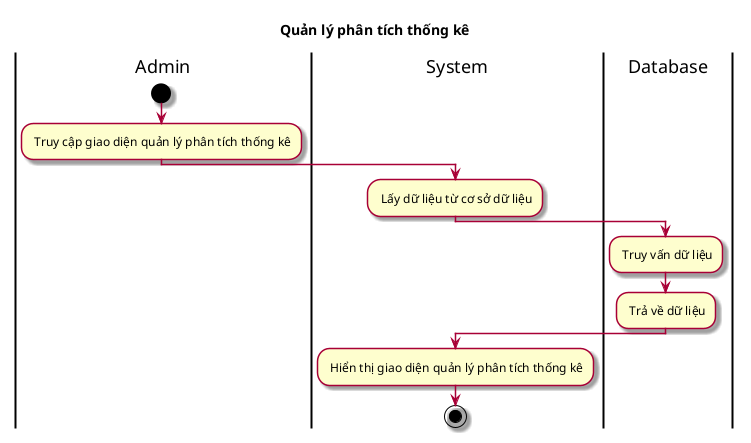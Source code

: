 @startuml ActQuanLyQuanTichThongKe

skin rose
title Quản lý phân tích thống kê

|Admin|
start
: Truy cập giao diện quản lý phân tích thống kê;
|System|
: Lấy dữ liệu từ cơ sở dữ liệu;
|Database|
: Truy vấn dữ liệu;
: Trả về dữ liệu;
|System|
: Hiển thị giao diện quản lý phân tích thống kê;
stop

@enduml
